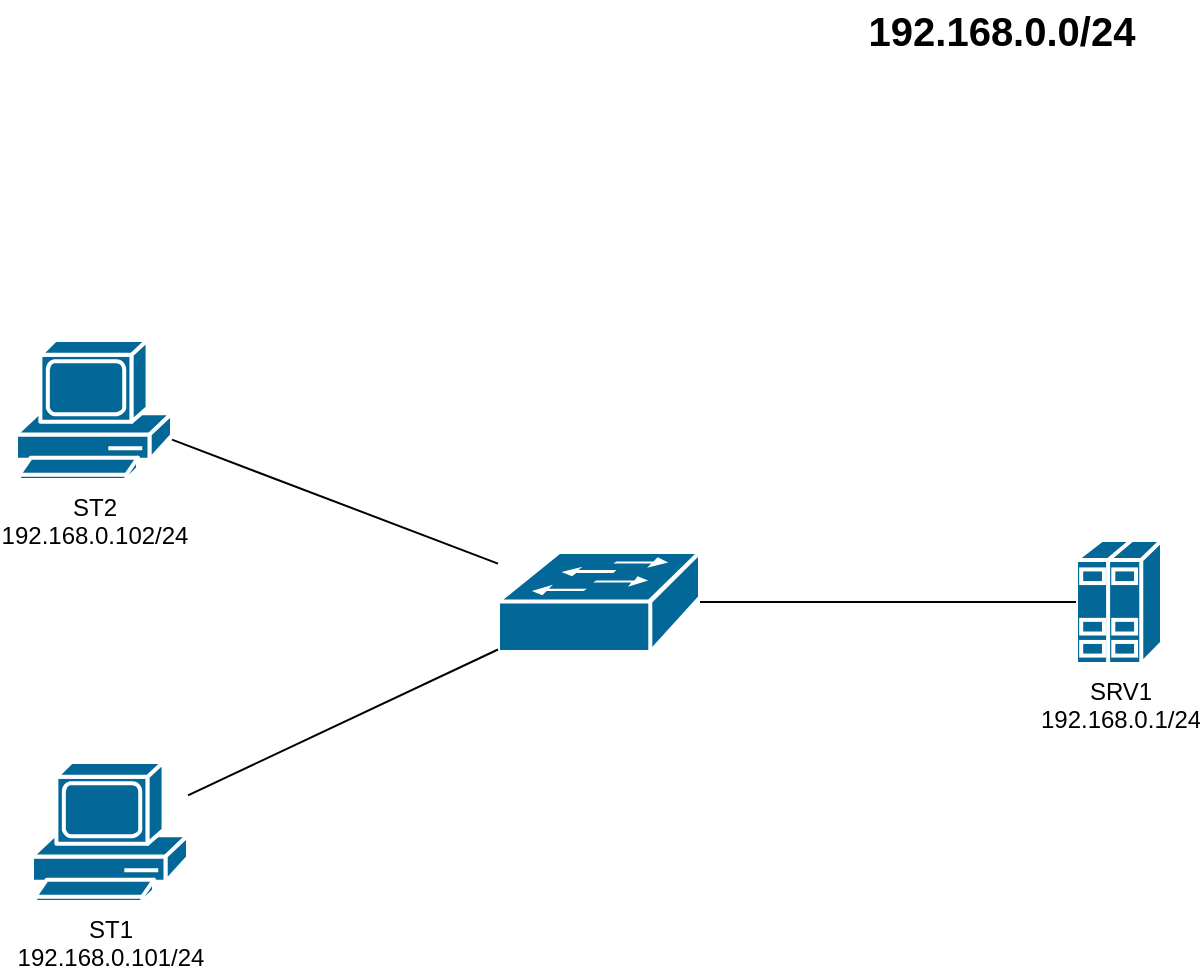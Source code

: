 <mxfile>
    <diagram id="IbmT0bzVlH76FRg3UiBn" name="Page-1">
        <mxGraphModel dx="1163" dy="779" grid="0" gridSize="10" guides="1" tooltips="1" connect="1" arrows="1" fold="1" page="1" pageScale="1" pageWidth="1654" pageHeight="1169" background="#ffffff" math="0" shadow="0">
            <root>
                <mxCell id="0"/>
                <mxCell id="1" parent="0"/>
                <mxCell id="2" value="" style="shape=mxgraph.cisco.switches.workgroup_switch;sketch=0;html=1;pointerEvents=1;dashed=0;fillColor=#036897;strokeColor=#ffffff;strokeWidth=2;verticalLabelPosition=bottom;verticalAlign=top;align=center;outlineConnect=0;" vertex="1" parent="1">
                    <mxGeometry x="647" y="342" width="101" height="50" as="geometry"/>
                </mxCell>
                <mxCell id="3" value="&lt;font color=&quot;#000000&quot;&gt;ST1&lt;br&gt;192.168.0.101/24&lt;br&gt;&lt;/font&gt;" style="shape=mxgraph.cisco.computers_and_peripherals.pc;sketch=0;html=1;pointerEvents=1;dashed=0;fillColor=#036897;strokeColor=#ffffff;strokeWidth=2;verticalLabelPosition=bottom;verticalAlign=top;align=center;outlineConnect=0;" vertex="1" parent="1">
                    <mxGeometry x="414" y="447" width="78" height="70" as="geometry"/>
                </mxCell>
                <mxCell id="4" value="&lt;font color=&quot;#000000&quot;&gt;ST2&lt;br&gt;192.168.0.102/24&lt;br&gt;&lt;/font&gt;" style="shape=mxgraph.cisco.computers_and_peripherals.pc;sketch=0;html=1;pointerEvents=1;dashed=0;fillColor=#036897;strokeColor=#ffffff;strokeWidth=2;verticalLabelPosition=bottom;verticalAlign=top;align=center;outlineConnect=0;" vertex="1" parent="1">
                    <mxGeometry x="406" y="236" width="78" height="70" as="geometry"/>
                </mxCell>
                <mxCell id="5" value="&lt;font color=&quot;#000000&quot;&gt;SRV1&lt;br&gt;192.168.0.1/24&lt;br&gt;&lt;/font&gt;" style="shape=mxgraph.cisco.servers.standard_host;sketch=0;html=1;pointerEvents=1;dashed=0;fillColor=#036897;strokeColor=#ffffff;strokeWidth=2;verticalLabelPosition=bottom;verticalAlign=top;align=center;outlineConnect=0;" vertex="1" parent="1">
                    <mxGeometry x="936" y="336" width="43" height="62" as="geometry"/>
                </mxCell>
                <mxCell id="6" value="" style="endArrow=none;html=1;fontColor=#000000;strokeColor=#000000;" edge="1" parent="1" source="4" target="2">
                    <mxGeometry width="50" height="50" relative="1" as="geometry">
                        <mxPoint x="594" y="277" as="sourcePoint"/>
                        <mxPoint x="644" y="227" as="targetPoint"/>
                    </mxGeometry>
                </mxCell>
                <mxCell id="7" value="" style="endArrow=none;html=1;strokeColor=#000000;fontColor=#000000;" edge="1" parent="1" source="3" target="2">
                    <mxGeometry width="50" height="50" relative="1" as="geometry">
                        <mxPoint x="691" y="581" as="sourcePoint"/>
                        <mxPoint x="741" y="531" as="targetPoint"/>
                    </mxGeometry>
                </mxCell>
                <mxCell id="8" value="" style="endArrow=none;html=1;strokeColor=#000000;fontColor=#000000;" edge="1" parent="1" source="2" target="5">
                    <mxGeometry width="50" height="50" relative="1" as="geometry">
                        <mxPoint x="853" y="511" as="sourcePoint"/>
                        <mxPoint x="903" y="461" as="targetPoint"/>
                    </mxGeometry>
                </mxCell>
                <mxCell id="9" value="192.168.0.0/24" style="text;html=1;strokeColor=none;fillColor=none;align=center;verticalAlign=middle;whiteSpace=wrap;rounded=0;fontColor=#000000;fontStyle=1;fontSize=20;" vertex="1" parent="1">
                    <mxGeometry x="837" y="66" width="124" height="30" as="geometry"/>
                </mxCell>
            </root>
        </mxGraphModel>
    </diagram>
</mxfile>